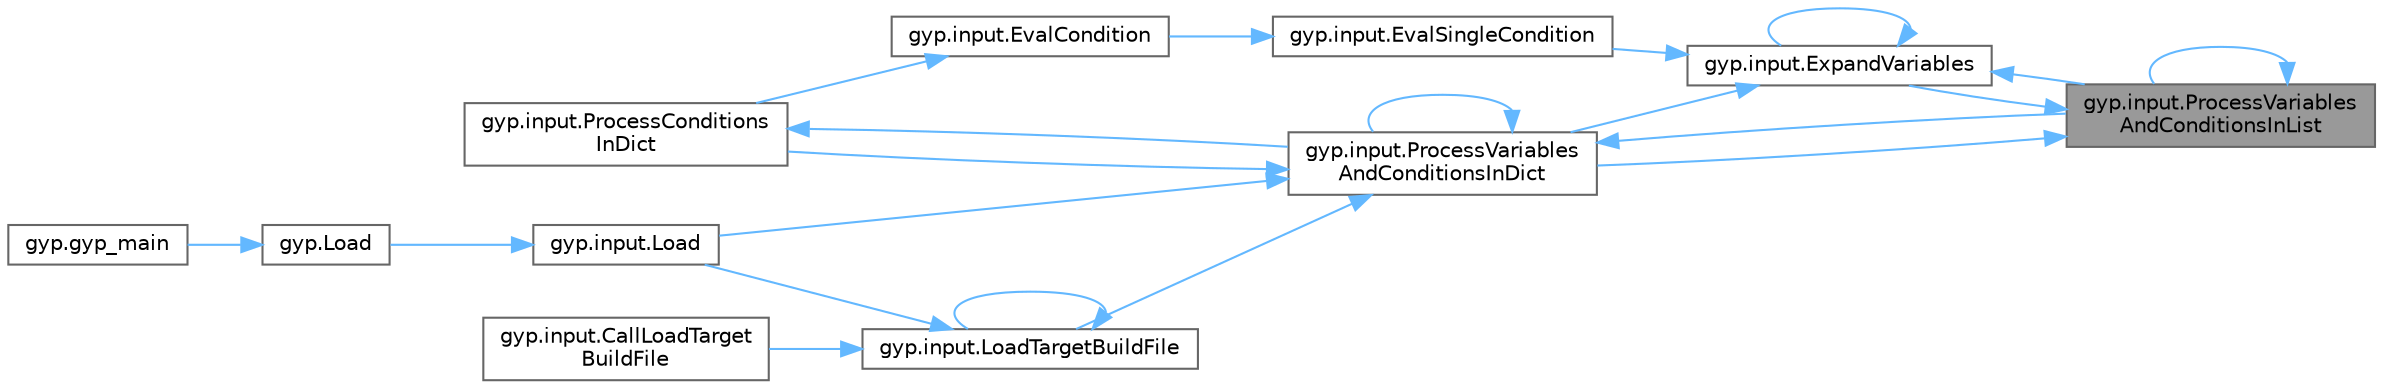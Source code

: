 digraph "gyp.input.ProcessVariablesAndConditionsInList"
{
 // LATEX_PDF_SIZE
  bgcolor="transparent";
  edge [fontname=Helvetica,fontsize=10,labelfontname=Helvetica,labelfontsize=10];
  node [fontname=Helvetica,fontsize=10,shape=box,height=0.2,width=0.4];
  rankdir="RL";
  Node1 [id="Node000001",label="gyp.input.ProcessVariables\lAndConditionsInList",height=0.2,width=0.4,color="gray40", fillcolor="grey60", style="filled", fontcolor="black",tooltip=" "];
  Node1 -> Node2 [id="edge41_Node000001_Node000002",dir="back",color="steelblue1",style="solid",tooltip=" "];
  Node2 [id="Node000002",label="gyp.input.ExpandVariables",height=0.2,width=0.4,color="grey40", fillcolor="white", style="filled",URL="$namespacegyp_1_1input.html#a5a76133b36dc35144a6a0aa73c3eb6b1",tooltip=" "];
  Node2 -> Node3 [id="edge42_Node000002_Node000003",dir="back",color="steelblue1",style="solid",tooltip=" "];
  Node3 [id="Node000003",label="gyp.input.EvalSingleCondition",height=0.2,width=0.4,color="grey40", fillcolor="white", style="filled",URL="$namespacegyp_1_1input.html#a6e5ae1ee740658967284d9b066103301",tooltip=" "];
  Node3 -> Node4 [id="edge43_Node000003_Node000004",dir="back",color="steelblue1",style="solid",tooltip=" "];
  Node4 [id="Node000004",label="gyp.input.EvalCondition",height=0.2,width=0.4,color="grey40", fillcolor="white", style="filled",URL="$namespacegyp_1_1input.html#a45cb1ad5ab2c335c25578dd840ea9b37",tooltip=" "];
  Node4 -> Node5 [id="edge44_Node000004_Node000005",dir="back",color="steelblue1",style="solid",tooltip=" "];
  Node5 [id="Node000005",label="gyp.input.ProcessConditions\lInDict",height=0.2,width=0.4,color="grey40", fillcolor="white", style="filled",URL="$namespacegyp_1_1input.html#ae8e415a4784b37bae55b0d6660d956ee",tooltip=" "];
  Node5 -> Node6 [id="edge45_Node000005_Node000006",dir="back",color="steelblue1",style="solid",tooltip=" "];
  Node6 [id="Node000006",label="gyp.input.ProcessVariables\lAndConditionsInDict",height=0.2,width=0.4,color="grey40", fillcolor="white", style="filled",URL="$namespacegyp_1_1input.html#a320a7bb6191244f384cafe414b535bce",tooltip=" "];
  Node6 -> Node7 [id="edge46_Node000006_Node000007",dir="back",color="steelblue1",style="solid",tooltip=" "];
  Node7 [id="Node000007",label="gyp.input.Load",height=0.2,width=0.4,color="grey40", fillcolor="white", style="filled",URL="$namespacegyp_1_1input.html#ad90e79d4281c183f60968ae564a1a8b7",tooltip=" "];
  Node7 -> Node8 [id="edge47_Node000007_Node000008",dir="back",color="steelblue1",style="solid",tooltip=" "];
  Node8 [id="Node000008",label="gyp.Load",height=0.2,width=0.4,color="grey40", fillcolor="white", style="filled",URL="$namespacegyp.html#a0bc64fed18f77300277d691e72844798",tooltip=" "];
  Node8 -> Node9 [id="edge48_Node000008_Node000009",dir="back",color="steelblue1",style="solid",tooltip=" "];
  Node9 [id="Node000009",label="gyp.gyp_main",height=0.2,width=0.4,color="grey40", fillcolor="white", style="filled",URL="$namespacegyp.html#ad232b957228659b1c62ea8bb0e317901",tooltip=" "];
  Node6 -> Node10 [id="edge49_Node000006_Node000010",dir="back",color="steelblue1",style="solid",tooltip=" "];
  Node10 [id="Node000010",label="gyp.input.LoadTargetBuildFile",height=0.2,width=0.4,color="grey40", fillcolor="white", style="filled",URL="$namespacegyp_1_1input.html#a38b92f970d0c3fd3dc46270551165908",tooltip=" "];
  Node10 -> Node11 [id="edge50_Node000010_Node000011",dir="back",color="steelblue1",style="solid",tooltip=" "];
  Node11 [id="Node000011",label="gyp.input.CallLoadTarget\lBuildFile",height=0.2,width=0.4,color="grey40", fillcolor="white", style="filled",URL="$namespacegyp_1_1input.html#abda17efe6ce93f08fa61eb5d58b9ef22",tooltip=" "];
  Node10 -> Node7 [id="edge51_Node000010_Node000007",dir="back",color="steelblue1",style="solid",tooltip=" "];
  Node10 -> Node10 [id="edge52_Node000010_Node000010",dir="back",color="steelblue1",style="solid",tooltip=" "];
  Node6 -> Node5 [id="edge53_Node000006_Node000005",dir="back",color="steelblue1",style="solid",tooltip=" "];
  Node6 -> Node6 [id="edge54_Node000006_Node000006",dir="back",color="steelblue1",style="solid",tooltip=" "];
  Node6 -> Node1 [id="edge55_Node000006_Node000001",dir="back",color="steelblue1",style="solid",tooltip=" "];
  Node2 -> Node2 [id="edge56_Node000002_Node000002",dir="back",color="steelblue1",style="solid",tooltip=" "];
  Node2 -> Node6 [id="edge57_Node000002_Node000006",dir="back",color="steelblue1",style="solid",tooltip=" "];
  Node2 -> Node1 [id="edge58_Node000002_Node000001",dir="back",color="steelblue1",style="solid",tooltip=" "];
  Node1 -> Node6 [id="edge59_Node000001_Node000006",dir="back",color="steelblue1",style="solid",tooltip=" "];
  Node1 -> Node1 [id="edge60_Node000001_Node000001",dir="back",color="steelblue1",style="solid",tooltip=" "];
}

